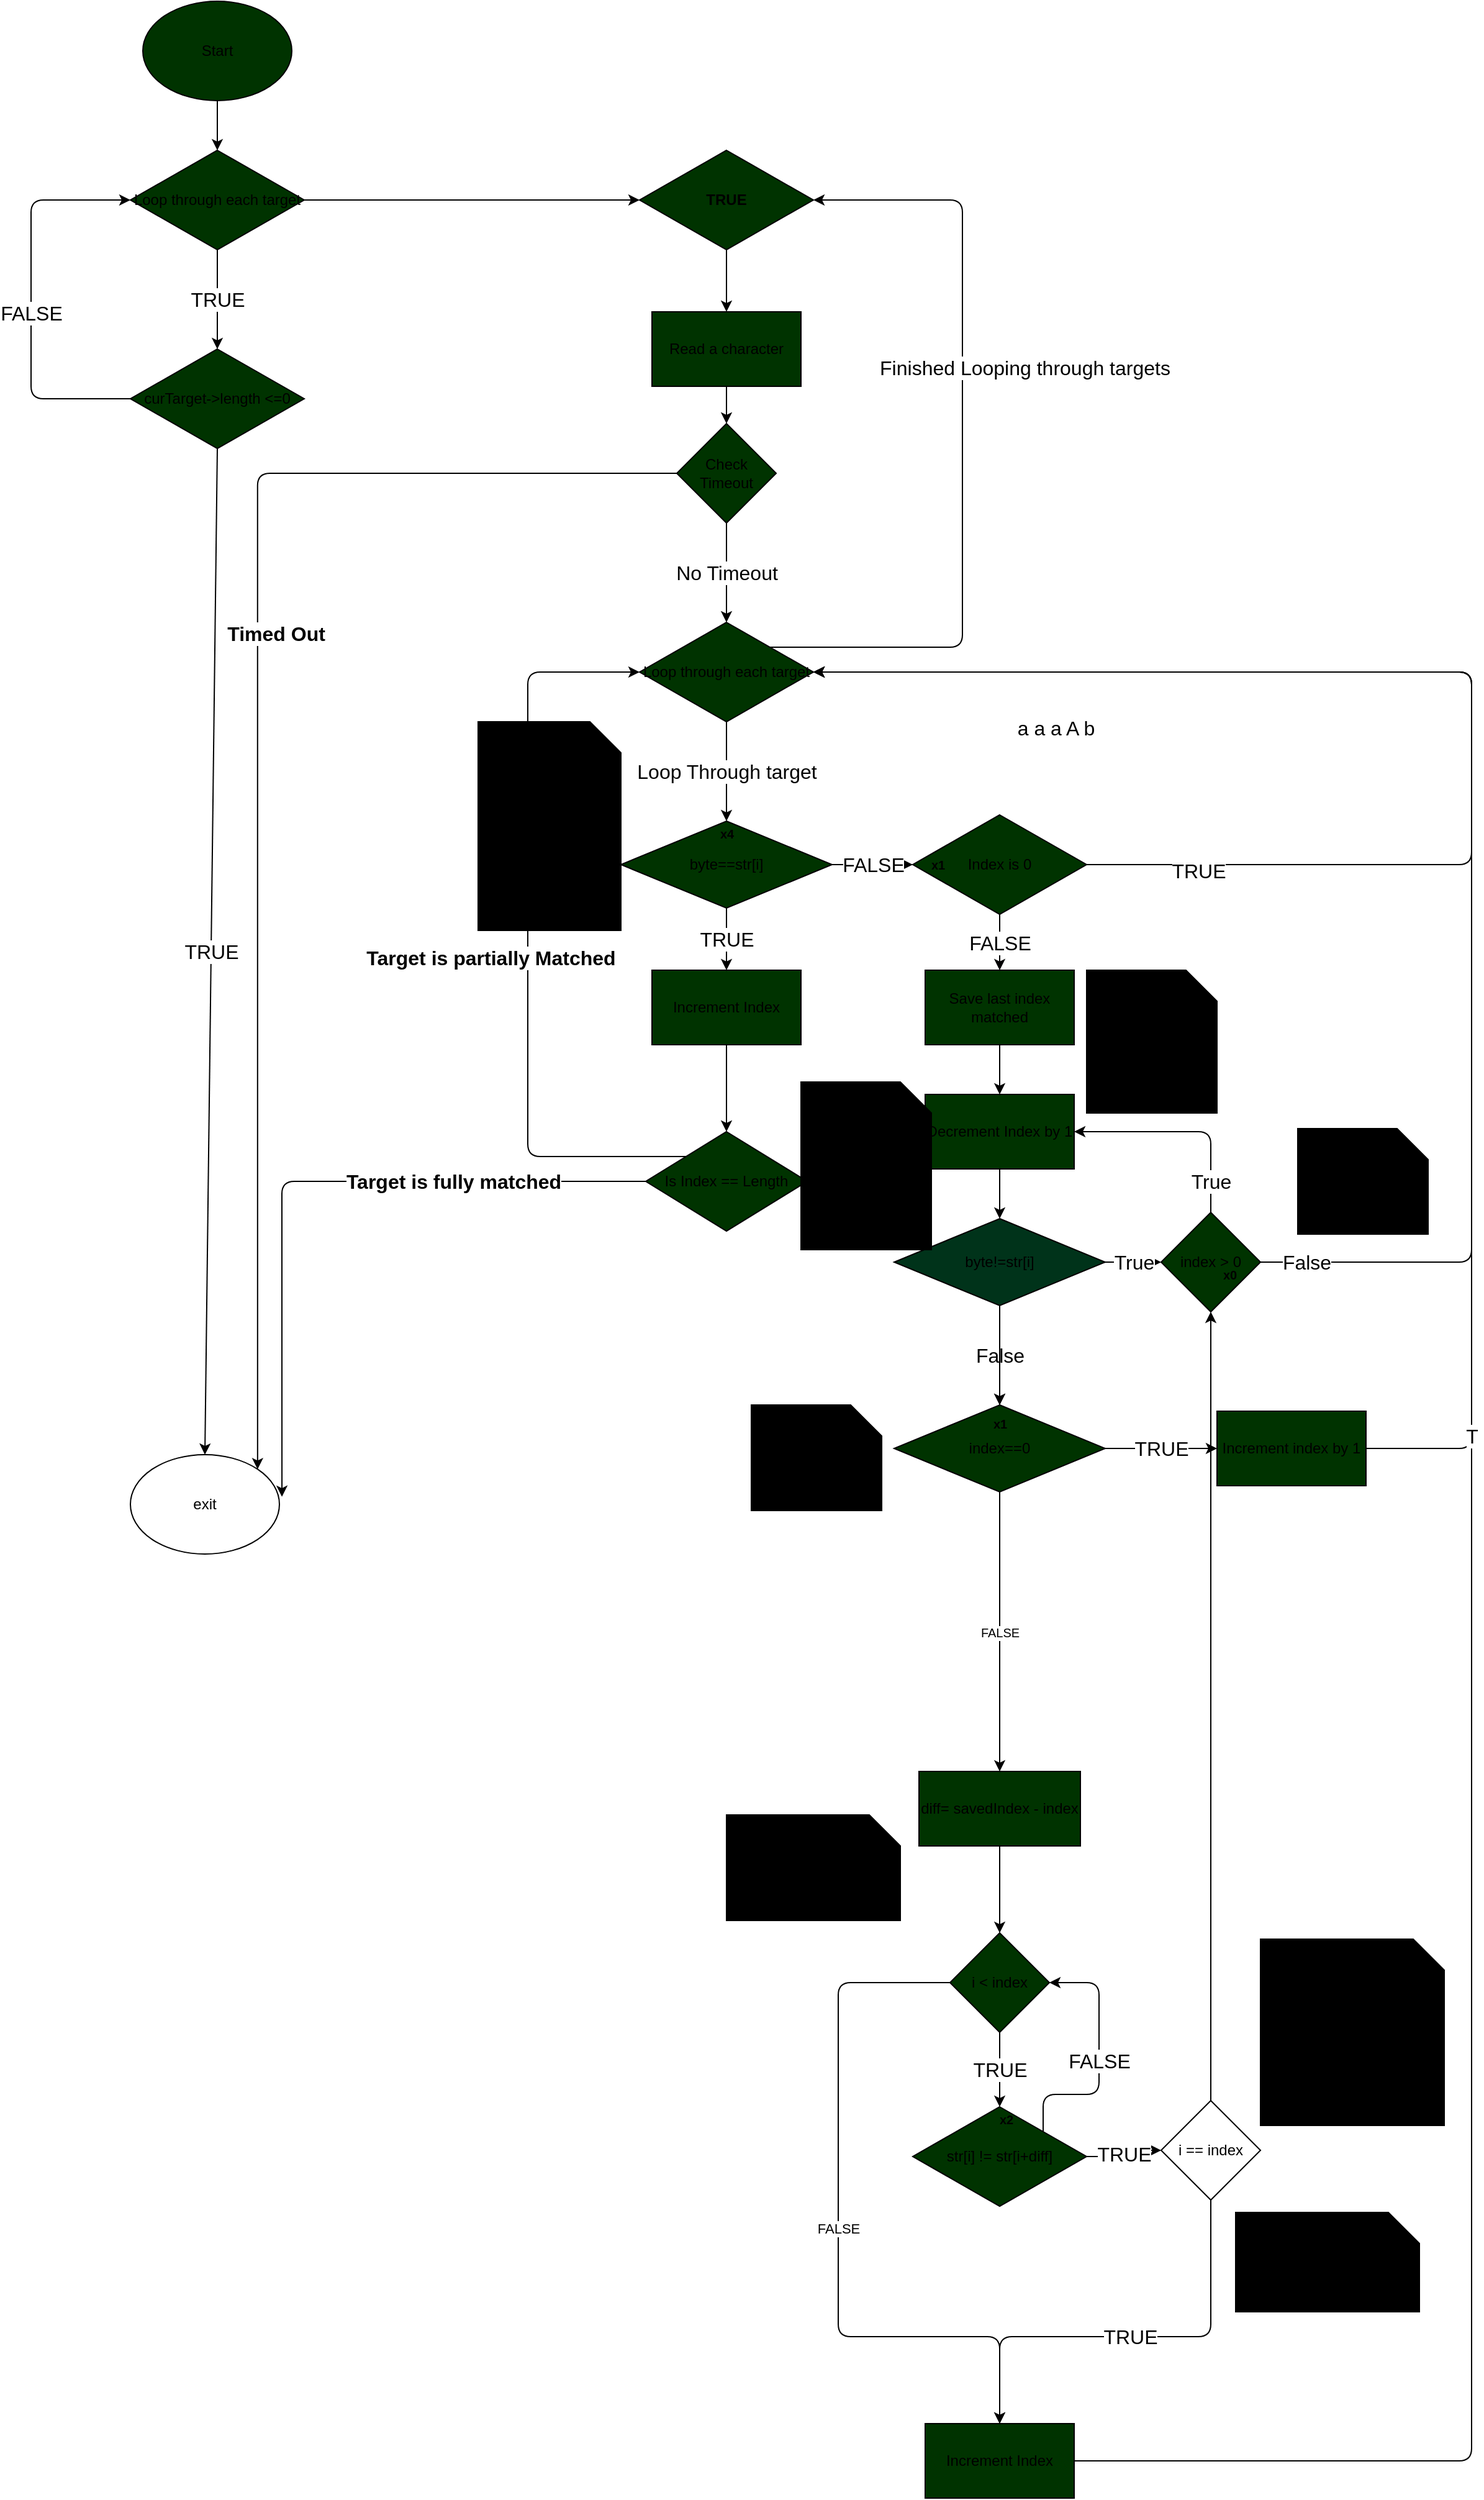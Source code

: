 <mxfile>
    <diagram id="GWLnqMdbR1QC0vf7nGiJ" name="Page-1">
        <mxGraphModel dx="498" dy="389" grid="1" gridSize="10" guides="1" tooltips="1" connect="1" arrows="1" fold="1" page="1" pageScale="1" pageWidth="1100" pageHeight="1700" math="0" shadow="0">
            <root>
                <mxCell id="0"/>
                <mxCell id="1" parent="0"/>
                <mxCell id="5" value="" style="edgeStyle=none;html=1;" parent="1" source="3" target="4" edge="1">
                    <mxGeometry relative="1" as="geometry"/>
                </mxCell>
                <mxCell id="3" value="Start" style="ellipse;whiteSpace=wrap;html=1;fillColor=#003300;" parent="1" vertex="1">
                    <mxGeometry x="190" y="30" width="120" height="80" as="geometry"/>
                </mxCell>
                <mxCell id="9" value="TRUE" style="edgeStyle=none;html=1;fontSize=16;" parent="1" source="4" target="8" edge="1">
                    <mxGeometry relative="1" as="geometry"/>
                </mxCell>
                <mxCell id="20" value="" style="edgeStyle=orthogonalEdgeStyle;html=1;fontSize=16;" parent="1" source="4" target="19" edge="1">
                    <mxGeometry relative="1" as="geometry"/>
                </mxCell>
                <mxCell id="4" value="Loop through each target" style="rhombus;whiteSpace=wrap;html=1;fillColor=#003300;" parent="1" vertex="1">
                    <mxGeometry x="180" y="150" width="140" height="80" as="geometry"/>
                </mxCell>
                <mxCell id="11" value="TRUE" style="edgeStyle=none;html=1;exitX=0.5;exitY=1;exitDx=0;exitDy=0;entryX=0.5;entryY=0;entryDx=0;entryDy=0;fontSize=16;" parent="1" source="8" target="10" edge="1">
                    <mxGeometry relative="1" as="geometry"/>
                </mxCell>
                <mxCell id="17" value="" style="edgeStyle=orthogonalEdgeStyle;html=1;exitX=0;exitY=0.5;exitDx=0;exitDy=0;entryX=0;entryY=0.5;entryDx=0;entryDy=0;fontSize=16;" parent="1" source="8" target="4" edge="1">
                    <mxGeometry relative="1" as="geometry">
                        <Array as="points">
                            <mxPoint x="100" y="350"/>
                            <mxPoint x="100" y="190"/>
                        </Array>
                    </mxGeometry>
                </mxCell>
                <mxCell id="29" value="FALSE" style="edgeLabel;html=1;align=center;verticalAlign=middle;resizable=0;points=[];fontSize=16;" parent="17" vertex="1" connectable="0">
                    <mxGeometry x="-0.403" relative="1" as="geometry">
                        <mxPoint y="-54" as="offset"/>
                    </mxGeometry>
                </mxCell>
                <mxCell id="8" value="curTarget-&amp;gt;length &amp;lt;=0" style="rhombus;whiteSpace=wrap;html=1;fillColor=#003300;" parent="1" vertex="1">
                    <mxGeometry x="180" y="310" width="140" height="80" as="geometry"/>
                </mxCell>
                <mxCell id="10" value="exit" style="ellipse;whiteSpace=wrap;html=1;" parent="1" vertex="1">
                    <mxGeometry x="180" y="1200" width="120" height="80" as="geometry"/>
                </mxCell>
                <mxCell id="22" value="" style="edgeStyle=orthogonalEdgeStyle;html=1;fontSize=16;" parent="1" source="19" target="21" edge="1">
                    <mxGeometry relative="1" as="geometry"/>
                </mxCell>
                <mxCell id="19" value="TRUE" style="rhombus;whiteSpace=wrap;html=1;fontStyle=1;fillColor=#003300;" parent="1" vertex="1">
                    <mxGeometry x="590" y="150" width="140" height="80" as="geometry"/>
                </mxCell>
                <mxCell id="24" value="" style="edgeStyle=orthogonalEdgeStyle;html=1;fontSize=16;" parent="1" source="21" target="23" edge="1">
                    <mxGeometry relative="1" as="geometry"/>
                </mxCell>
                <mxCell id="21" value="Read a character" style="whiteSpace=wrap;html=1;fillColor=#003300;" parent="1" vertex="1">
                    <mxGeometry x="600" y="280" width="120" height="60" as="geometry"/>
                </mxCell>
                <mxCell id="25" style="edgeStyle=orthogonalEdgeStyle;html=1;exitX=0;exitY=0.5;exitDx=0;exitDy=0;entryX=1;entryY=0;entryDx=0;entryDy=0;fontSize=16;fontStyle=1" parent="1" source="23" target="10" edge="1">
                    <mxGeometry relative="1" as="geometry"/>
                </mxCell>
                <mxCell id="26" value="Timed Out" style="edgeLabel;html=1;align=center;verticalAlign=middle;resizable=0;points=[];fontSize=16;fontStyle=1" parent="25" vertex="1" connectable="0">
                    <mxGeometry x="-0.176" y="3" relative="1" as="geometry">
                        <mxPoint x="11" y="-3" as="offset"/>
                    </mxGeometry>
                </mxCell>
                <mxCell id="28" value="No Timeout" style="edgeStyle=orthogonalEdgeStyle;html=1;exitX=0.5;exitY=1;exitDx=0;exitDy=0;fontSize=16;" parent="1" source="23" target="27" edge="1">
                    <mxGeometry relative="1" as="geometry"/>
                </mxCell>
                <mxCell id="23" value="Check Timeout" style="rhombus;whiteSpace=wrap;html=1;fillColor=#003300;" parent="1" vertex="1">
                    <mxGeometry x="620" y="370" width="80" height="80" as="geometry"/>
                </mxCell>
                <mxCell id="31" value="Loop Through target" style="edgeStyle=orthogonalEdgeStyle;html=1;fontSize=16;" parent="1" source="27" target="30" edge="1">
                    <mxGeometry relative="1" as="geometry"/>
                </mxCell>
                <mxCell id="80" value="Finished Looping through targets" style="edgeStyle=orthogonalEdgeStyle;html=1;entryX=1;entryY=0.5;entryDx=0;entryDy=0;fontSize=16;exitX=1;exitY=0;exitDx=0;exitDy=0;fontStyle=0" parent="1" source="27" target="19" edge="1">
                    <mxGeometry x="0.194" y="-50" relative="1" as="geometry">
                        <Array as="points">
                            <mxPoint x="850" y="550"/>
                            <mxPoint x="850" y="190"/>
                        </Array>
                        <mxPoint y="-1" as="offset"/>
                    </mxGeometry>
                </mxCell>
                <mxCell id="27" value="Loop through each target" style="rhombus;whiteSpace=wrap;html=1;fillColor=#003300;" parent="1" vertex="1">
                    <mxGeometry x="590" y="530" width="140" height="80" as="geometry"/>
                </mxCell>
                <mxCell id="37" value="TRUE" style="edgeStyle=orthogonalEdgeStyle;html=1;fontSize=16;" parent="1" source="30" target="36" edge="1">
                    <mxGeometry relative="1" as="geometry"/>
                </mxCell>
                <mxCell id="43" value="FALSE" style="edgeStyle=orthogonalEdgeStyle;html=1;fontSize=16;" parent="1" source="30" target="42" edge="1">
                    <mxGeometry x="0.009" relative="1" as="geometry">
                        <mxPoint as="offset"/>
                    </mxGeometry>
                </mxCell>
                <mxCell id="30" value="byte==str[i]" style="rhombus;whiteSpace=wrap;html=1;fillColor=#003300;" parent="1" vertex="1">
                    <mxGeometry x="575" y="690" width="170" height="70" as="geometry"/>
                </mxCell>
                <mxCell id="39" value="" style="edgeStyle=orthogonalEdgeStyle;html=1;fontSize=16;" parent="1" source="36" target="38" edge="1">
                    <mxGeometry relative="1" as="geometry"/>
                </mxCell>
                <mxCell id="36" value="Increment Index" style="whiteSpace=wrap;html=1;fillColor=#003300;" parent="1" vertex="1">
                    <mxGeometry x="600" y="810" width="120" height="60" as="geometry"/>
                </mxCell>
                <mxCell id="40" value="Target is fully matched" style="edgeStyle=orthogonalEdgeStyle;html=1;exitX=0;exitY=0.5;exitDx=0;exitDy=0;entryX=1.017;entryY=0.424;entryDx=0;entryDy=0;entryPerimeter=0;fontSize=16;fillColor=#003300;fontStyle=1" parent="1" source="38" target="10" edge="1">
                    <mxGeometry x="-0.433" relative="1" as="geometry">
                        <mxPoint as="offset"/>
                    </mxGeometry>
                </mxCell>
                <mxCell id="41" value="Target is partially Matched" style="edgeStyle=orthogonalEdgeStyle;html=1;exitX=0;exitY=0;exitDx=0;exitDy=0;entryX=0;entryY=0.5;entryDx=0;entryDy=0;fontSize=16;fontStyle=1" parent="1" source="38" target="27" edge="1">
                    <mxGeometry x="-0.053" y="30" relative="1" as="geometry">
                        <Array as="points">
                            <mxPoint x="500" y="960"/>
                            <mxPoint x="500" y="570"/>
                        </Array>
                        <mxPoint as="offset"/>
                    </mxGeometry>
                </mxCell>
                <mxCell id="38" value="Is Index == Length" style="rhombus;whiteSpace=wrap;html=1;fillColor=#003300;" parent="1" vertex="1">
                    <mxGeometry x="595" y="940" width="130" height="80" as="geometry"/>
                </mxCell>
                <mxCell id="44" value="TRUE" style="edgeStyle=orthogonalEdgeStyle;html=1;exitX=1;exitY=0.5;exitDx=0;exitDy=0;entryX=1;entryY=0.5;entryDx=0;entryDy=0;fontSize=16;" parent="1" source="42" target="27" edge="1">
                    <mxGeometry x="-0.819" y="-5" relative="1" as="geometry">
                        <Array as="points">
                            <mxPoint x="1260" y="725"/>
                            <mxPoint x="1260" y="570"/>
                        </Array>
                        <mxPoint as="offset"/>
                    </mxGeometry>
                </mxCell>
                <mxCell id="46" value="FALSE" style="edgeStyle=orthogonalEdgeStyle;html=1;fontSize=16;" parent="1" source="42" target="45" edge="1">
                    <mxGeometry relative="1" as="geometry"/>
                </mxCell>
                <mxCell id="42" value="Index is 0" style="rhombus;whiteSpace=wrap;html=1;fillColor=#003300;" parent="1" vertex="1">
                    <mxGeometry x="810" y="685" width="140" height="80" as="geometry"/>
                </mxCell>
                <mxCell id="48" value="" style="edgeStyle=orthogonalEdgeStyle;html=1;fontSize=16;" parent="1" source="45" target="47" edge="1">
                    <mxGeometry relative="1" as="geometry"/>
                </mxCell>
                <mxCell id="45" value="Save last index matched" style="whiteSpace=wrap;html=1;fillColor=#003300;" parent="1" vertex="1">
                    <mxGeometry x="820" y="810" width="120" height="60" as="geometry"/>
                </mxCell>
                <mxCell id="50" value="" style="edgeStyle=orthogonalEdgeStyle;html=1;fontSize=16;entryX=0.5;entryY=0;entryDx=0;entryDy=0;" parent="1" source="47" target="52" edge="1">
                    <mxGeometry relative="1" as="geometry">
                        <mxPoint x="880" y="1040" as="targetPoint"/>
                    </mxGeometry>
                </mxCell>
                <mxCell id="47" value="Decrement Index by 1" style="whiteSpace=wrap;html=1;fillColor=#003300;" parent="1" vertex="1">
                    <mxGeometry x="820" y="910" width="120" height="60" as="geometry"/>
                </mxCell>
                <mxCell id="56" value="False" style="edgeStyle=orthogonalEdgeStyle;html=1;fontSize=16;" parent="1" source="52" target="55" edge="1">
                    <mxGeometry relative="1" as="geometry">
                        <mxPoint as="offset"/>
                    </mxGeometry>
                </mxCell>
                <mxCell id="89" value="True" style="edgeStyle=orthogonalEdgeStyle;html=1;exitX=1;exitY=0.5;exitDx=0;exitDy=0;fontSize=16;fillColor=#003300;" parent="1" source="52" target="77" edge="1">
                    <mxGeometry relative="1" as="geometry"/>
                </mxCell>
                <mxCell id="113" value="" style="edgeStyle=orthogonalEdgeStyle;html=1;fontSize=10;fillColor=#003300;" parent="1" source="52" target="55" edge="1">
                    <mxGeometry relative="1" as="geometry"/>
                </mxCell>
                <mxCell id="52" value="byte!=str[i]" style="rhombus;whiteSpace=wrap;html=1;fillColor=#00331A;" parent="1" vertex="1">
                    <mxGeometry x="795" y="1010" width="170" height="70" as="geometry"/>
                </mxCell>
                <mxCell id="58" value="TRUE" style="edgeStyle=orthogonalEdgeStyle;html=1;fontSize=16;" parent="1" source="55" target="57" edge="1">
                    <mxGeometry relative="1" as="geometry"/>
                </mxCell>
                <mxCell id="127" value="FALSE" style="edgeStyle=orthogonalEdgeStyle;html=1;exitX=0.5;exitY=1;exitDx=0;exitDy=0;entryX=0.5;entryY=0;entryDx=0;entryDy=0;fontSize=10;fillColor=#003300;" parent="1" source="55" target="61" edge="1">
                    <mxGeometry relative="1" as="geometry"/>
                </mxCell>
                <mxCell id="55" value="index==0" style="rhombus;whiteSpace=wrap;html=1;fillColor=#003300;" parent="1" vertex="1">
                    <mxGeometry x="795" y="1160" width="170" height="70" as="geometry"/>
                </mxCell>
                <mxCell id="126" style="edgeStyle=orthogonalEdgeStyle;html=1;exitX=1;exitY=0.5;exitDx=0;exitDy=0;entryX=1;entryY=0.5;entryDx=0;entryDy=0;fontSize=10;fillColor=#003300;" parent="1" source="57" target="27" edge="1">
                    <mxGeometry relative="1" as="geometry">
                        <Array as="points">
                            <mxPoint x="1260" y="1195"/>
                            <mxPoint x="1260" y="570"/>
                        </Array>
                    </mxGeometry>
                </mxCell>
                <mxCell id="57" value="Increment index by 1" style="whiteSpace=wrap;html=1;fillColor=#003300;" parent="1" vertex="1">
                    <mxGeometry x="1055" y="1165" width="120" height="60" as="geometry"/>
                </mxCell>
                <mxCell id="64" value="" style="edgeStyle=orthogonalEdgeStyle;html=1;fontSize=16;" parent="1" source="61" target="63" edge="1">
                    <mxGeometry relative="1" as="geometry"/>
                </mxCell>
                <mxCell id="61" value="diff= savedIndex - index" style="whiteSpace=wrap;html=1;fillColor=#003300;" parent="1" vertex="1">
                    <mxGeometry x="815" y="1455" width="130" height="60" as="geometry"/>
                </mxCell>
                <mxCell id="66" value="TRUE" style="edgeStyle=orthogonalEdgeStyle;html=1;fontSize=16;" parent="1" source="63" target="65" edge="1">
                    <mxGeometry relative="1" as="geometry"/>
                </mxCell>
                <mxCell id="130" value="FALSE" style="edgeStyle=orthogonalEdgeStyle;html=1;exitX=0;exitY=0.5;exitDx=0;exitDy=0;" edge="1" parent="1" source="63" target="70">
                    <mxGeometry relative="1" as="geometry">
                        <Array as="points">
                            <mxPoint x="750" y="1625"/>
                            <mxPoint x="750" y="1910"/>
                            <mxPoint x="880" y="1910"/>
                        </Array>
                    </mxGeometry>
                </mxCell>
                <mxCell id="63" value="i &amp;lt; index" style="rhombus;whiteSpace=wrap;html=1;fillColor=#003300;" parent="1" vertex="1">
                    <mxGeometry x="840" y="1585" width="80" height="80" as="geometry"/>
                </mxCell>
                <mxCell id="67" value="FALSE" style="edgeStyle=orthogonalEdgeStyle;html=1;entryX=1;entryY=0.5;entryDx=0;entryDy=0;fontSize=16;exitX=1;exitY=0;exitDx=0;exitDy=0;" parent="1" source="65" target="63" edge="1">
                    <mxGeometry relative="1" as="geometry">
                        <Array as="points">
                            <mxPoint x="915" y="1715"/>
                            <mxPoint x="960" y="1715"/>
                            <mxPoint x="960" y="1625"/>
                        </Array>
                        <mxPoint x="810" y="1740" as="sourcePoint"/>
                    </mxGeometry>
                </mxCell>
                <mxCell id="69" value="TRUE" style="edgeStyle=orthogonalEdgeStyle;html=1;fontSize=16;fontStyle=0" parent="1" source="65" target="68" edge="1">
                    <mxGeometry relative="1" as="geometry"/>
                </mxCell>
                <mxCell id="65" value="str[i] != str[i+diff]" style="rhombus;whiteSpace=wrap;html=1;fillColor=#003300;" parent="1" vertex="1">
                    <mxGeometry x="810" y="1725" width="140" height="80" as="geometry"/>
                </mxCell>
                <mxCell id="71" value="TRUE" style="edgeStyle=orthogonalEdgeStyle;html=1;fontSize=16;" parent="1" source="68" target="70" edge="1">
                    <mxGeometry relative="1" as="geometry">
                        <Array as="points">
                            <mxPoint x="1050" y="1910"/>
                            <mxPoint x="880" y="1910"/>
                        </Array>
                    </mxGeometry>
                </mxCell>
                <mxCell id="78" value="" style="edgeStyle=orthogonalEdgeStyle;html=1;fontSize=16;" parent="1" source="68" target="77" edge="1">
                    <mxGeometry relative="1" as="geometry">
                        <mxPoint x="970" y="1900" as="targetPoint"/>
                    </mxGeometry>
                </mxCell>
                <mxCell id="68" value="i == index" style="rhombus;whiteSpace=wrap;html=1;" parent="1" vertex="1">
                    <mxGeometry x="1010" y="1720" width="80" height="80" as="geometry"/>
                </mxCell>
                <mxCell id="73" value="T" style="edgeStyle=orthogonalEdgeStyle;html=1;exitX=1;exitY=0.5;exitDx=0;exitDy=0;entryX=1;entryY=0.5;entryDx=0;entryDy=0;fontSize=16;" parent="1" source="70" target="27" edge="1">
                    <mxGeometry relative="1" as="geometry">
                        <Array as="points">
                            <mxPoint x="1260" y="2010"/>
                            <mxPoint x="1260" y="570"/>
                        </Array>
                    </mxGeometry>
                </mxCell>
                <mxCell id="70" value="Increment Index" style="whiteSpace=wrap;html=1;fillColor=#003300;" parent="1" vertex="1">
                    <mxGeometry x="820" y="1980" width="120" height="60" as="geometry"/>
                </mxCell>
                <mxCell id="88" value="False" style="edgeStyle=orthogonalEdgeStyle;html=1;exitX=1;exitY=0.5;exitDx=0;exitDy=0;entryX=1;entryY=0.5;entryDx=0;entryDy=0;fontSize=16;fillColor=#003300;" parent="1" source="77" target="27" edge="1">
                    <mxGeometry x="-0.937" relative="1" as="geometry">
                        <Array as="points">
                            <mxPoint x="1260" y="1045"/>
                            <mxPoint x="1260" y="570"/>
                        </Array>
                        <mxPoint as="offset"/>
                    </mxGeometry>
                </mxCell>
                <mxCell id="90" value="True" style="edgeStyle=orthogonalEdgeStyle;html=1;exitX=0.5;exitY=0;exitDx=0;exitDy=0;entryX=1;entryY=0.5;entryDx=0;entryDy=0;fontSize=16;fillColor=#003300;" parent="1" source="77" target="47" edge="1">
                    <mxGeometry x="-0.714" relative="1" as="geometry">
                        <mxPoint as="offset"/>
                    </mxGeometry>
                </mxCell>
                <mxCell id="77" value="index &amp;gt; 0" style="rhombus;whiteSpace=wrap;html=1;fillColor=#003300;" parent="1" vertex="1">
                    <mxGeometry x="1010" y="1005" width="80" height="80" as="geometry"/>
                </mxCell>
                <mxCell id="81" value="a a a A b" style="text;html=1;align=center;verticalAlign=middle;resizable=0;points=[];autosize=1;strokeColor=none;fillColor=none;fontSize=16;" parent="1" vertex="1">
                    <mxGeometry x="880" y="600" width="90" height="30" as="geometry"/>
                </mxCell>
                <mxCell id="110" value="&lt;font style=&quot;font-size: 10px;&quot;&gt;byte==match&lt;br&gt;&lt;br&gt;a==a True&amp;nbsp; &lt;span style=&quot;white-space: pre;&quot;&gt;&#9;&lt;/span&gt;i=0 -&amp;gt; 1&lt;br&gt;a==a True&lt;span style=&quot;white-space: pre;&quot;&gt;&#9;&lt;/span&gt;i=1 -&amp;gt; 2&lt;br&gt;a==a True&lt;span style=&quot;white-space: pre;&quot;&gt;&#9;&lt;/span&gt;i=2 -&amp;gt; 3&lt;br&gt;a==b False&amp;nbsp; &amp;nbsp;&lt;span style=&quot;white-space: pre;&quot;&gt;&#9;&lt;/span&gt;i=3&lt;br&gt;&lt;/font&gt;" style="shape=note2;boundedLbl=1;whiteSpace=wrap;html=1;size=25;verticalAlign=top;align=left;fontSize=6;fillColor=#000000;" parent="1" vertex="1">
                    <mxGeometry x="460" y="610" width="115" height="168" as="geometry"/>
                </mxCell>
                <mxCell id="111" value="&lt;font style=&quot;font-size: 10px;&quot;&gt;byte=b&amp;nbsp;&lt;span style=&quot;white-space: pre;&quot;&gt;&#9;&lt;/span&gt;i=3-1=2&lt;br&gt;&lt;br&gt;&lt;/font&gt;" style="shape=note2;boundedLbl=1;whiteSpace=wrap;html=1;size=25;verticalAlign=top;align=left;fontSize=6;fillColor=#000000;" parent="1" vertex="1">
                    <mxGeometry x="950" y="810" width="105" height="115" as="geometry"/>
                </mxCell>
                <mxCell id="112" value="&lt;font style=&quot;font-size: 10px;&quot;&gt;byte != match&lt;br&gt;&lt;br&gt;a != a False&lt;br&gt;&lt;br&gt;&lt;/font&gt;" style="shape=note2;boundedLbl=1;whiteSpace=wrap;html=1;size=25;verticalAlign=top;align=left;fontSize=6;fillColor=#000000;" parent="1" vertex="1">
                    <mxGeometry x="720" y="900" width="105" height="135" as="geometry"/>
                </mxCell>
                <mxCell id="114" value="&lt;font style=&quot;font-size: 10px;&quot;&gt;&lt;br&gt;&lt;/font&gt;" style="shape=note2;boundedLbl=1;whiteSpace=wrap;html=1;size=25;verticalAlign=top;align=left;fontSize=6;fillColor=#000000;" parent="1" vertex="1">
                    <mxGeometry x="1120" y="937.5" width="105" height="85" as="geometry"/>
                </mxCell>
                <mxCell id="116" value="&lt;font style=&quot;font-size: 10px;&quot;&gt;byte=a&lt;span style=&quot;white-space: pre;&quot;&gt;&#9;&lt;/span&gt;i=2&lt;br&gt;&lt;/font&gt;" style="shape=note2;boundedLbl=1;whiteSpace=wrap;html=1;size=25;verticalAlign=top;align=left;fontSize=6;fillColor=#000000;" parent="1" vertex="1">
                    <mxGeometry x="680" y="1160" width="105" height="85" as="geometry"/>
                </mxCell>
                <mxCell id="117" value="&lt;font style=&quot;font-size: 10px;&quot;&gt;i=0, index=2&lt;br&gt;str[0]!=str[1]&amp;nbsp; a==a False&lt;br&gt;&lt;br&gt;i=1, index=2&lt;br&gt;str[1]!=str[2]&amp;nbsp; a==a False&lt;br&gt;&lt;br&gt;i=2, index=2&lt;br&gt;&lt;/font&gt;" style="shape=note2;boundedLbl=1;whiteSpace=wrap;html=1;size=25;verticalAlign=top;align=left;fontSize=6;fillColor=#000000;" parent="1" vertex="1">
                    <mxGeometry x="1090" y="1590" width="148" height="150" as="geometry"/>
                </mxCell>
                <mxCell id="118" value="x4" style="text;html=1;align=center;verticalAlign=middle;resizable=0;points=[];autosize=1;strokeColor=none;fillColor=none;fontSize=10;fontStyle=1" parent="1" vertex="1">
                    <mxGeometry x="645" y="685" width="30" height="30" as="geometry"/>
                </mxCell>
                <mxCell id="119" value="x1" style="text;html=1;align=center;verticalAlign=middle;resizable=0;points=[];autosize=1;strokeColor=none;fillColor=none;fontSize=10;fontStyle=1" parent="1" vertex="1">
                    <mxGeometry x="815" y="710" width="30" height="30" as="geometry"/>
                </mxCell>
                <mxCell id="120" value="x0" style="text;html=1;align=center;verticalAlign=middle;resizable=0;points=[];autosize=1;strokeColor=none;fillColor=none;fontSize=10;fontStyle=1" parent="1" vertex="1">
                    <mxGeometry x="1050" y="1040" width="30" height="30" as="geometry"/>
                </mxCell>
                <mxCell id="123" value="x1" style="text;html=1;align=center;verticalAlign=middle;resizable=0;points=[];autosize=1;strokeColor=none;fillColor=none;fontSize=10;fontStyle=1" parent="1" vertex="1">
                    <mxGeometry x="865" y="1160" width="30" height="30" as="geometry"/>
                </mxCell>
                <mxCell id="128" value="&lt;font style=&quot;font-size: 10px;&quot;&gt;byte=a&lt;span style=&quot;white-space: pre;&quot;&gt;&#9;&lt;/span&gt;diff = 3 - 2 = 1&lt;br&gt;&lt;/font&gt;" style="shape=note2;boundedLbl=1;whiteSpace=wrap;html=1;size=25;verticalAlign=top;align=left;fontSize=6;fillColor=#000000;" vertex="1" parent="1">
                    <mxGeometry x="660" y="1490" width="140" height="85" as="geometry"/>
                </mxCell>
                <mxCell id="129" value="x2" style="text;html=1;align=center;verticalAlign=middle;resizable=0;points=[];autosize=1;strokeColor=none;fillColor=none;fontSize=10;fontStyle=1" vertex="1" parent="1">
                    <mxGeometry x="870" y="1720" width="30" height="30" as="geometry"/>
                </mxCell>
                <mxCell id="131" value="&lt;font style=&quot;font-size: 10px;&quot;&gt;2==2&lt;br&gt;&lt;/font&gt;" style="shape=note2;boundedLbl=1;whiteSpace=wrap;html=1;size=25;verticalAlign=top;align=left;fontSize=6;fillColor=#000000;" vertex="1" parent="1">
                    <mxGeometry x="1070" y="1810" width="148" height="80" as="geometry"/>
                </mxCell>
            </root>
        </mxGraphModel>
    </diagram>
</mxfile>